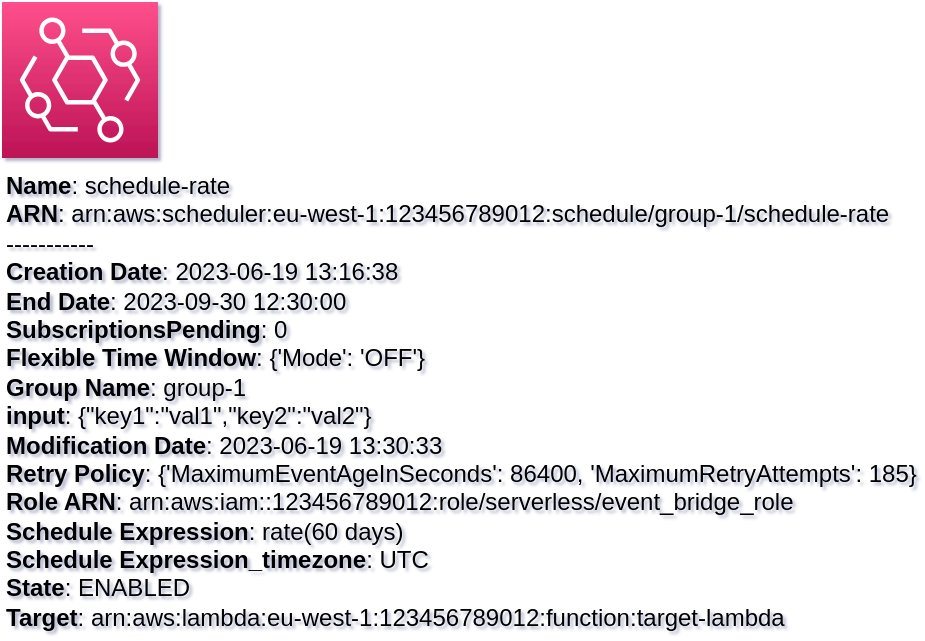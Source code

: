 <mxfile type="MultiCloud">
	<diagram id="diagram_1" name="AWS components">
		<mxGraphModel dx="1015" dy="661" grid="1" gridSize="10" guides="1" tooltips="1" connect="1" arrows="1" fold="1" page="1" pageScale="1" pageWidth="850" pageHeight="1100" math="0" shadow="1">
			<root>
				<mxCell id="0"/>
				<mxCell id="1" parent="0"/>
				<mxCell id="vertex:event_bridge:arn:aws:scheduler:eu-west-1:123456789012:schedule/group-1/schedule-rate" value="&lt;b&gt;Name&lt;/b&gt;: schedule-rate&lt;BR&gt;&lt;b&gt;ARN&lt;/b&gt;: arn:aws:scheduler:eu-west-1:123456789012:schedule/group-1/schedule-rate&lt;BR&gt;-----------&lt;BR&gt;&lt;b&gt;Creation Date&lt;/b&gt;: 2023-06-19 13:16:38&lt;BR&gt;&lt;b&gt;End Date&lt;/b&gt;: 2023-09-30 12:30:00&lt;BR&gt;&lt;b&gt;SubscriptionsPending&lt;/b&gt;: 0&lt;BR&gt;&lt;b&gt;Flexible Time Window&lt;/b&gt;: {'Mode': 'OFF'}&lt;BR&gt;&lt;b&gt;Group Name&lt;/b&gt;: group-1&lt;BR&gt;&lt;b&gt;input&lt;/b&gt;: {&quot;key1&quot;:&quot;val1&quot;,&quot;key2&quot;:&quot;val2&quot;}&lt;BR&gt;&lt;b&gt;Modification Date&lt;/b&gt;: 2023-06-19 13:30:33&lt;BR&gt;&lt;b&gt;Retry Policy&lt;/b&gt;: {'MaximumEventAgeInSeconds': 86400, 'MaximumRetryAttempts': 185}&lt;BR&gt;&lt;b&gt;Role ARN&lt;/b&gt;: arn:aws:iam::123456789012:role/serverless/event_bridge_role&lt;BR&gt;&lt;b&gt;Schedule Expression&lt;/b&gt;: rate(60 days)&lt;BR&gt;&lt;b&gt;Schedule Expression_timezone&lt;/b&gt;: UTC&lt;BR&gt;&lt;b&gt;State&lt;/b&gt;: ENABLED&lt;BR&gt;&lt;b&gt;Target&lt;/b&gt;: arn:aws:lambda:eu-west-1:123456789012:function:target-lambda" style="sketch=0;outlineConnect=0;gradientColor=#FF4F8B;gradientDirection=north;fillColor=#BC1356;strokeColor=#ffffff;dashed=0;verticalLabelPosition=bottom;verticalAlign=top;align=left;html=1;fontSize=12;fontStyle=0;aspect=fixed;shape=mxgraph.aws4.resourceIcon;resIcon=mxgraph.aws4.eventbridge;" parent="1" vertex="1">
					<mxGeometry width="78" height="78" as="geometry"/>
				</mxCell>
			</root>
		</mxGraphModel>
	</diagram>
</mxfile>